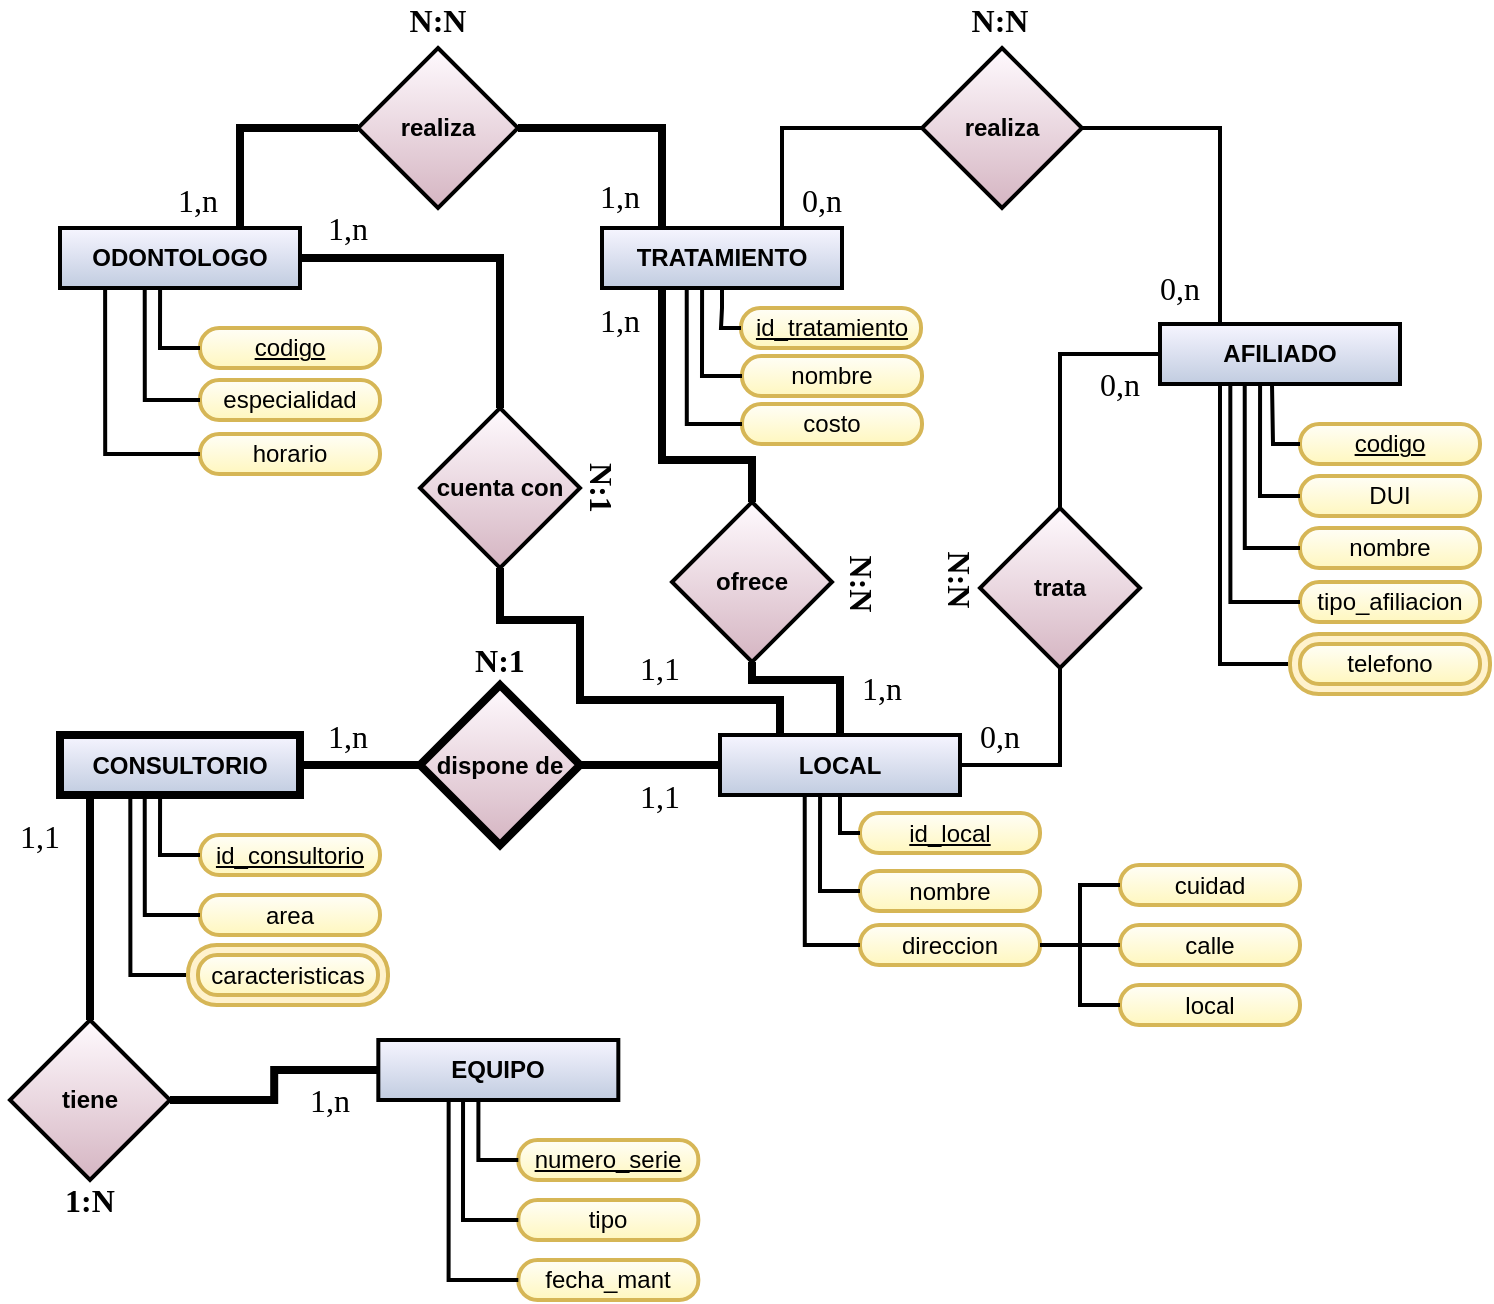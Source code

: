 <mxfile version="10.6.0" type="device"><diagram id="_0HiyF_PKqfuJ3MiqDZE" name="Page-1"><mxGraphModel dx="1394" dy="835" grid="1" gridSize="10" guides="1" tooltips="1" connect="1" arrows="1" fold="1" page="1" pageScale="1" pageWidth="800" pageHeight="700" math="0" shadow="0"><root><mxCell id="0"/><mxCell id="1" parent="0"/><mxCell id="DOJ9qhSQ3SHftBkT18S1-1" value="LOCAL" style="rounded=0;whiteSpace=wrap;html=1;fillColor=#F6F5FF;strokeColor=#000000;strokeWidth=2;fontStyle=1;shadow=0;comic=0;gradientColor=#C1CCE0;" parent="1" vertex="1"><mxGeometry x="390" y="417.5" width="120" height="30" as="geometry"/></mxCell><mxCell id="DOJ9qhSQ3SHftBkT18S1-3" value="nombre" style="rounded=1;whiteSpace=wrap;html=1;arcSize=48;fillColor=#FFFEF7;strokeColor=#d6b656;strokeWidth=2;glass=0;shadow=0;comic=0;gradientColor=#FFF7BF;" parent="1" vertex="1"><mxGeometry x="460" y="485.5" width="90" height="20" as="geometry"/></mxCell><mxCell id="DOJ9qhSQ3SHftBkT18S1-5" value="direccion" style="rounded=1;whiteSpace=wrap;html=1;arcSize=48;fillColor=#FFFEF7;strokeColor=#d6b656;strokeWidth=2;glass=0;shadow=0;comic=0;gradientColor=#FFF7BF;" parent="1" vertex="1"><mxGeometry x="460" y="512.5" width="90" height="20" as="geometry"/></mxCell><mxCell id="DOJ9qhSQ3SHftBkT18S1-10" value="" style="endArrow=none;html=1;entryX=0;entryY=0.5;entryDx=0;entryDy=0;exitX=0.417;exitY=1;exitDx=0;exitDy=0;exitPerimeter=0;edgeStyle=orthogonalEdgeStyle;rounded=0;strokeWidth=2;shadow=0;comic=0;" parent="1" source="DOJ9qhSQ3SHftBkT18S1-1" target="DOJ9qhSQ3SHftBkT18S1-3" edge="1"><mxGeometry width="50" height="50" relative="1" as="geometry"><mxPoint x="390" y="767.5" as="sourcePoint"/><mxPoint x="440" y="717.5" as="targetPoint"/></mxGeometry></mxCell><mxCell id="DOJ9qhSQ3SHftBkT18S1-12" value="" style="endArrow=none;html=1;entryX=0;entryY=0.5;entryDx=0;entryDy=0;exitX=0.353;exitY=0.973;exitDx=0;exitDy=0;exitPerimeter=0;edgeStyle=orthogonalEdgeStyle;rounded=0;strokeWidth=2;shadow=0;comic=0;" parent="1" source="DOJ9qhSQ3SHftBkT18S1-1" target="DOJ9qhSQ3SHftBkT18S1-5" edge="1"><mxGeometry width="50" height="50" relative="1" as="geometry"><mxPoint x="390" y="597.5" as="sourcePoint"/><mxPoint x="440" y="547.5" as="targetPoint"/></mxGeometry></mxCell><mxCell id="DOJ9qhSQ3SHftBkT18S1-67" value="cuenta con" style="rhombus;whiteSpace=wrap;html=1;rounded=0;shadow=0;glass=1;comic=0;strokeColor=#000000;strokeWidth=2;fillColor=#FFFAFE;gradientColor=#D5B5C2;fontStyle=1" parent="1" vertex="1"><mxGeometry x="240" y="254" width="80" height="80" as="geometry"/></mxCell><mxCell id="DOJ9qhSQ3SHftBkT18S1-87" value="0,n" style="text;html=1;strokeColor=none;fillColor=none;align=center;verticalAlign=middle;whiteSpace=wrap;rounded=0;shadow=0;glass=1;comic=0;fontSize=16;fontStyle=0;fontFamily=Tahoma;" parent="1" vertex="1"><mxGeometry x="570" y="232" width="40" height="20" as="geometry"/></mxCell><mxCell id="NDXinNTZTUEou9tn4Dc--5" value="cuidad" style="rounded=1;whiteSpace=wrap;html=1;arcSize=48;fillColor=#FFFEF7;strokeColor=#d6b656;strokeWidth=2;glass=0;shadow=0;comic=0;gradientColor=#FFF7BF;" parent="1" vertex="1"><mxGeometry x="590" y="482.5" width="90" height="20" as="geometry"/></mxCell><mxCell id="NDXinNTZTUEou9tn4Dc--6" value="calle" style="rounded=1;whiteSpace=wrap;html=1;arcSize=48;fillColor=#FFFEF7;strokeColor=#d6b656;strokeWidth=2;glass=0;shadow=0;comic=0;gradientColor=#FFF7BF;" parent="1" vertex="1"><mxGeometry x="590" y="512.5" width="90" height="20" as="geometry"/></mxCell><mxCell id="NDXinNTZTUEou9tn4Dc--7" value="local" style="rounded=1;whiteSpace=wrap;html=1;arcSize=48;fillColor=#FFFEF7;strokeColor=#d6b656;strokeWidth=2;glass=0;shadow=0;comic=0;gradientColor=#FFF7BF;" parent="1" vertex="1"><mxGeometry x="590" y="542.5" width="90" height="20" as="geometry"/></mxCell><mxCell id="NDXinNTZTUEou9tn4Dc--8" value="" style="endArrow=none;html=1;strokeWidth=2;entryX=0;entryY=0.5;entryDx=0;entryDy=0;exitX=1;exitY=0.5;exitDx=0;exitDy=0;edgeStyle=orthogonalEdgeStyle;rounded=0;" parent="1" source="DOJ9qhSQ3SHftBkT18S1-5" target="NDXinNTZTUEou9tn4Dc--5" edge="1"><mxGeometry width="50" height="50" relative="1" as="geometry"><mxPoint x="390" y="697.5" as="sourcePoint"/><mxPoint x="550" y="717.5" as="targetPoint"/></mxGeometry></mxCell><mxCell id="NDXinNTZTUEou9tn4Dc--9" value="" style="endArrow=none;html=1;strokeWidth=2;entryX=0;entryY=0.5;entryDx=0;entryDy=0;exitX=1;exitY=0.5;exitDx=0;exitDy=0;edgeStyle=orthogonalEdgeStyle;rounded=0;" parent="1" source="DOJ9qhSQ3SHftBkT18S1-5" target="NDXinNTZTUEou9tn4Dc--6" edge="1"><mxGeometry width="50" height="50" relative="1" as="geometry"><mxPoint x="640" y="647.5" as="sourcePoint"/><mxPoint x="690" y="597.5" as="targetPoint"/></mxGeometry></mxCell><mxCell id="NDXinNTZTUEou9tn4Dc--10" value="" style="endArrow=none;html=1;strokeWidth=2;entryX=0;entryY=0.5;entryDx=0;entryDy=0;exitX=1;exitY=0.5;exitDx=0;exitDy=0;edgeStyle=orthogonalEdgeStyle;rounded=0;" parent="1" source="DOJ9qhSQ3SHftBkT18S1-5" target="NDXinNTZTUEou9tn4Dc--7" edge="1"><mxGeometry width="50" height="50" relative="1" as="geometry"><mxPoint x="570" y="707.5" as="sourcePoint"/><mxPoint x="620" y="657.5" as="targetPoint"/></mxGeometry></mxCell><mxCell id="NDXinNTZTUEou9tn4Dc--11" value="CONSULTORIO" style="rounded=0;whiteSpace=wrap;html=1;fillColor=#F6F5FF;strokeColor=#000000;strokeWidth=4;fontStyle=1;shadow=0;comic=0;gradientColor=#C1CCE0;" parent="1" vertex="1"><mxGeometry x="60" y="417.5" width="120" height="30" as="geometry"/></mxCell><mxCell id="NDXinNTZTUEou9tn4Dc--12" value="id_consultorio" style="rounded=1;whiteSpace=wrap;html=1;arcSize=48;fillColor=#FFFEF7;strokeColor=#d6b656;strokeWidth=2;glass=0;shadow=0;comic=0;gradientColor=#FFF7BF;fontStyle=4" parent="1" vertex="1"><mxGeometry x="130" y="467.5" width="90" height="20" as="geometry"/></mxCell><mxCell id="NDXinNTZTUEou9tn4Dc--13" value="area" style="rounded=1;whiteSpace=wrap;html=1;arcSize=48;fillColor=#FFFEF7;strokeColor=#d6b656;strokeWidth=2;glass=0;shadow=0;comic=0;gradientColor=#FFF7BF;" parent="1" vertex="1"><mxGeometry x="130" y="497.5" width="90" height="20" as="geometry"/></mxCell><mxCell id="NDXinNTZTUEou9tn4Dc--17" value="" style="endArrow=none;html=1;entryX=0;entryY=0.5;entryDx=0;entryDy=0;exitX=0.417;exitY=1;exitDx=0;exitDy=0;exitPerimeter=0;edgeStyle=orthogonalEdgeStyle;rounded=0;strokeWidth=2;shadow=0;comic=0;" parent="1" source="NDXinNTZTUEou9tn4Dc--11" target="NDXinNTZTUEou9tn4Dc--12" edge="1"><mxGeometry width="50" height="50" relative="1" as="geometry"><mxPoint x="60" y="767.5" as="sourcePoint"/><mxPoint x="110" y="717.5" as="targetPoint"/></mxGeometry></mxCell><mxCell id="NDXinNTZTUEou9tn4Dc--18" value="" style="endArrow=none;html=1;entryX=0;entryY=0.5;entryDx=0;entryDy=0;exitX=0.353;exitY=0.973;exitDx=0;exitDy=0;exitPerimeter=0;edgeStyle=orthogonalEdgeStyle;rounded=0;strokeWidth=2;shadow=0;comic=0;" parent="1" source="NDXinNTZTUEou9tn4Dc--11" target="NDXinNTZTUEou9tn4Dc--13" edge="1"><mxGeometry width="50" height="50" relative="1" as="geometry"><mxPoint x="60" y="597.5" as="sourcePoint"/><mxPoint x="110" y="547.5" as="targetPoint"/></mxGeometry></mxCell><mxCell id="NDXinNTZTUEou9tn4Dc--19" value="" style="endArrow=none;html=1;entryX=0;entryY=0.5;entryDx=0;entryDy=0;exitX=0.293;exitY=1;exitDx=0;exitDy=0;exitPerimeter=0;edgeStyle=orthogonalEdgeStyle;rounded=0;strokeWidth=2;shadow=0;comic=0;" parent="1" source="NDXinNTZTUEou9tn4Dc--11" target="NDXinNTZTUEou9tn4Dc--22" edge="1"><mxGeometry width="50" height="50" relative="1" as="geometry"><mxPoint x="80" y="597.5" as="sourcePoint"/><mxPoint x="130" y="547.5" as="targetPoint"/></mxGeometry></mxCell><mxCell id="NDXinNTZTUEou9tn4Dc--22" value="" style="rounded=1;whiteSpace=wrap;html=1;arcSize=48;fillColor=#fff2cc;strokeColor=#d6b656;strokeWidth=2;" parent="1" vertex="1"><mxGeometry x="124" y="522.5" width="100" height="30" as="geometry"/></mxCell><mxCell id="NDXinNTZTUEou9tn4Dc--23" value="caracteristicas" style="rounded=1;whiteSpace=wrap;html=1;arcSize=48;fillColor=#FFFEF7;strokeColor=#d6b656;strokeWidth=2;shadow=0;comic=0;glass=0;gradientColor=#FFF7BF;" parent="1" vertex="1"><mxGeometry x="129" y="527.5" width="90" height="20" as="geometry"/></mxCell><mxCell id="NDXinNTZTUEou9tn4Dc--24" value="EQUIPO" style="rounded=0;whiteSpace=wrap;html=1;fillColor=#F6F5FF;strokeColor=#000000;strokeWidth=2;fontStyle=1;shadow=0;comic=0;gradientColor=#C1CCE0;" parent="1" vertex="1"><mxGeometry x="219.167" y="570" width="120" height="30" as="geometry"/></mxCell><mxCell id="NDXinNTZTUEou9tn4Dc--25" value="numero_serie" style="rounded=1;whiteSpace=wrap;html=1;arcSize=48;fillColor=#FFFEF7;strokeColor=#d6b656;strokeWidth=2;glass=0;shadow=0;comic=0;gradientColor=#FFF7BF;fontStyle=4" parent="1" vertex="1"><mxGeometry x="289.167" y="620" width="90" height="20" as="geometry"/></mxCell><mxCell id="NDXinNTZTUEou9tn4Dc--26" value="tipo" style="rounded=1;whiteSpace=wrap;html=1;arcSize=48;fillColor=#FFFEF7;strokeColor=#d6b656;strokeWidth=2;glass=0;shadow=0;comic=0;gradientColor=#FFF7BF;" parent="1" vertex="1"><mxGeometry x="289.167" y="650" width="90" height="20" as="geometry"/></mxCell><mxCell id="NDXinNTZTUEou9tn4Dc--27" value="fecha_mant" style="rounded=1;whiteSpace=wrap;html=1;arcSize=48;fillColor=#FFFEF7;strokeColor=#d6b656;strokeWidth=2;glass=0;shadow=0;comic=0;gradientColor=#FFF7BF;" parent="1" vertex="1"><mxGeometry x="289.167" y="680" width="90" height="20" as="geometry"/></mxCell><mxCell id="NDXinNTZTUEou9tn4Dc--30" value="" style="endArrow=none;html=1;entryX=0;entryY=0.5;entryDx=0;entryDy=0;exitX=0.417;exitY=1;exitDx=0;exitDy=0;exitPerimeter=0;edgeStyle=orthogonalEdgeStyle;rounded=0;strokeWidth=2;shadow=0;comic=0;" parent="1" source="NDXinNTZTUEou9tn4Dc--24" target="NDXinNTZTUEou9tn4Dc--25" edge="1"><mxGeometry width="50" height="50" relative="1" as="geometry"><mxPoint x="219.167" y="920" as="sourcePoint"/><mxPoint x="269.167" y="870" as="targetPoint"/></mxGeometry></mxCell><mxCell id="NDXinNTZTUEou9tn4Dc--31" value="" style="endArrow=none;html=1;entryX=0;entryY=0.5;entryDx=0;entryDy=0;exitX=0.353;exitY=0.973;exitDx=0;exitDy=0;exitPerimeter=0;edgeStyle=orthogonalEdgeStyle;rounded=0;strokeWidth=2;shadow=0;comic=0;" parent="1" source="NDXinNTZTUEou9tn4Dc--24" target="NDXinNTZTUEou9tn4Dc--26" edge="1"><mxGeometry width="50" height="50" relative="1" as="geometry"><mxPoint x="219.167" y="750" as="sourcePoint"/><mxPoint x="269.167" y="700" as="targetPoint"/></mxGeometry></mxCell><mxCell id="NDXinNTZTUEou9tn4Dc--32" value="" style="endArrow=none;html=1;entryX=0;entryY=0.5;entryDx=0;entryDy=0;exitX=0.293;exitY=1;exitDx=0;exitDy=0;exitPerimeter=0;edgeStyle=orthogonalEdgeStyle;rounded=0;strokeWidth=2;shadow=0;comic=0;" parent="1" source="NDXinNTZTUEou9tn4Dc--24" target="NDXinNTZTUEou9tn4Dc--27" edge="1"><mxGeometry width="50" height="50" relative="1" as="geometry"><mxPoint x="239.167" y="750" as="sourcePoint"/><mxPoint x="289.167" y="700" as="targetPoint"/></mxGeometry></mxCell><mxCell id="NDXinNTZTUEou9tn4Dc--35" value="AFILIADO" style="rounded=0;whiteSpace=wrap;html=1;fillColor=#F6F5FF;strokeColor=#000000;strokeWidth=2;fontStyle=1;shadow=0;comic=0;gradientColor=#C1CCE0;" parent="1" vertex="1"><mxGeometry x="610" y="212" width="120" height="30" as="geometry"/></mxCell><mxCell id="NDXinNTZTUEou9tn4Dc--36" value="DUI" style="rounded=1;whiteSpace=wrap;html=1;arcSize=48;fillColor=#FFFEF7;strokeColor=#d6b656;strokeWidth=2;glass=0;shadow=0;comic=0;gradientColor=#FFF7BF;" parent="1" vertex="1"><mxGeometry x="680" y="288" width="90" height="20" as="geometry"/></mxCell><mxCell id="NDXinNTZTUEou9tn4Dc--37" value="nombre" style="rounded=1;whiteSpace=wrap;html=1;arcSize=48;fillColor=#FFFEF7;strokeColor=#d6b656;strokeWidth=2;glass=0;shadow=0;comic=0;gradientColor=#FFF7BF;" parent="1" vertex="1"><mxGeometry x="680" y="314" width="90" height="20" as="geometry"/></mxCell><mxCell id="NDXinNTZTUEou9tn4Dc--38" value="tipo_afiliacion" style="rounded=1;whiteSpace=wrap;html=1;arcSize=48;fillColor=#FFFEF7;strokeColor=#d6b656;strokeWidth=2;glass=0;shadow=0;comic=0;gradientColor=#FFF7BF;" parent="1" vertex="1"><mxGeometry x="680" y="341" width="90" height="20" as="geometry"/></mxCell><mxCell id="NDXinNTZTUEou9tn4Dc--41" value="" style="endArrow=none;html=1;entryX=0;entryY=0.5;entryDx=0;entryDy=0;exitX=0.417;exitY=1;exitDx=0;exitDy=0;exitPerimeter=0;edgeStyle=orthogonalEdgeStyle;rounded=0;strokeWidth=2;shadow=0;comic=0;" parent="1" source="NDXinNTZTUEou9tn4Dc--35" target="NDXinNTZTUEou9tn4Dc--36" edge="1"><mxGeometry width="50" height="50" relative="1" as="geometry"><mxPoint x="610" y="562" as="sourcePoint"/><mxPoint x="660" y="512" as="targetPoint"/></mxGeometry></mxCell><mxCell id="NDXinNTZTUEou9tn4Dc--42" value="" style="endArrow=none;html=1;entryX=0;entryY=0.5;entryDx=0;entryDy=0;exitX=0.353;exitY=0.973;exitDx=0;exitDy=0;exitPerimeter=0;edgeStyle=orthogonalEdgeStyle;rounded=0;strokeWidth=2;shadow=0;comic=0;" parent="1" source="NDXinNTZTUEou9tn4Dc--35" target="NDXinNTZTUEou9tn4Dc--37" edge="1"><mxGeometry width="50" height="50" relative="1" as="geometry"><mxPoint x="610" y="392" as="sourcePoint"/><mxPoint x="660" y="342" as="targetPoint"/></mxGeometry></mxCell><mxCell id="NDXinNTZTUEou9tn4Dc--43" value="" style="endArrow=none;html=1;entryX=0;entryY=0.5;entryDx=0;entryDy=0;exitX=0.293;exitY=1;exitDx=0;exitDy=0;exitPerimeter=0;edgeStyle=orthogonalEdgeStyle;rounded=0;strokeWidth=2;shadow=0;comic=0;" parent="1" source="NDXinNTZTUEou9tn4Dc--35" target="NDXinNTZTUEou9tn4Dc--38" edge="1"><mxGeometry width="50" height="50" relative="1" as="geometry"><mxPoint x="630" y="392" as="sourcePoint"/><mxPoint x="680" y="342" as="targetPoint"/></mxGeometry></mxCell><mxCell id="NDXinNTZTUEou9tn4Dc--44" value="" style="endArrow=none;html=1;exitX=0.25;exitY=1;exitDx=0;exitDy=0;edgeStyle=orthogonalEdgeStyle;rounded=0;strokeWidth=2;shadow=0;comic=0;entryX=0;entryY=0.5;entryDx=0;entryDy=0;" parent="1" source="NDXinNTZTUEou9tn4Dc--35" target="oD-orB-Oxqh0FFp2Pi-H-1" edge="1"><mxGeometry width="50" height="50" relative="1" as="geometry"><mxPoint x="610" y="562" as="sourcePoint"/><mxPoint x="630" y="380" as="targetPoint"/></mxGeometry></mxCell><mxCell id="NDXinNTZTUEou9tn4Dc--46" value="TRATAMIENTO" style="rounded=0;whiteSpace=wrap;html=1;fillColor=#F6F5FF;strokeColor=#000000;strokeWidth=2;fontStyle=1;shadow=0;comic=0;gradientColor=#C1CCE0;" parent="1" vertex="1"><mxGeometry x="331" y="164" width="120" height="30" as="geometry"/></mxCell><mxCell id="NDXinNTZTUEou9tn4Dc--47" value="nombre" style="rounded=1;whiteSpace=wrap;html=1;arcSize=48;fillColor=#FFFEF7;strokeColor=#d6b656;strokeWidth=2;glass=0;shadow=0;comic=0;gradientColor=#FFF7BF;" parent="1" vertex="1"><mxGeometry x="401" y="228" width="90" height="20" as="geometry"/></mxCell><mxCell id="NDXinNTZTUEou9tn4Dc--48" value="costo" style="rounded=1;whiteSpace=wrap;html=1;arcSize=48;fillColor=#FFFEF7;strokeColor=#d6b656;strokeWidth=2;glass=0;shadow=0;comic=0;gradientColor=#FFF7BF;" parent="1" vertex="1"><mxGeometry x="401" y="252" width="90" height="20" as="geometry"/></mxCell><mxCell id="NDXinNTZTUEou9tn4Dc--52" value="" style="endArrow=none;html=1;entryX=0;entryY=0.5;entryDx=0;entryDy=0;exitX=0.417;exitY=1;exitDx=0;exitDy=0;exitPerimeter=0;edgeStyle=orthogonalEdgeStyle;rounded=0;strokeWidth=2;shadow=0;comic=0;" parent="1" source="NDXinNTZTUEou9tn4Dc--46" target="NDXinNTZTUEou9tn4Dc--47" edge="1"><mxGeometry width="50" height="50" relative="1" as="geometry"><mxPoint x="331" y="514" as="sourcePoint"/><mxPoint x="381" y="464" as="targetPoint"/></mxGeometry></mxCell><mxCell id="NDXinNTZTUEou9tn4Dc--53" value="" style="endArrow=none;html=1;entryX=0;entryY=0.5;entryDx=0;entryDy=0;exitX=0.353;exitY=0.973;exitDx=0;exitDy=0;exitPerimeter=0;edgeStyle=orthogonalEdgeStyle;rounded=0;strokeWidth=2;shadow=0;comic=0;" parent="1" source="NDXinNTZTUEou9tn4Dc--46" target="NDXinNTZTUEou9tn4Dc--48" edge="1"><mxGeometry width="50" height="50" relative="1" as="geometry"><mxPoint x="331" y="344" as="sourcePoint"/><mxPoint x="381" y="294" as="targetPoint"/></mxGeometry></mxCell><mxCell id="NDXinNTZTUEou9tn4Dc--57" value="ODONTOLOGO" style="rounded=0;whiteSpace=wrap;html=1;fillColor=#F6F5FF;strokeColor=#000000;strokeWidth=2;fontStyle=1;shadow=0;comic=0;gradientColor=#C1CCE0;" parent="1" vertex="1"><mxGeometry x="60" y="164" width="120" height="30" as="geometry"/></mxCell><mxCell id="NDXinNTZTUEou9tn4Dc--58" value="codigo" style="rounded=1;whiteSpace=wrap;html=1;arcSize=48;fillColor=#FFFEF7;strokeColor=#d6b656;strokeWidth=2;glass=0;shadow=0;comic=0;gradientColor=#FFF7BF;fontStyle=4" parent="1" vertex="1"><mxGeometry x="130" y="214" width="90" height="20" as="geometry"/></mxCell><mxCell id="NDXinNTZTUEou9tn4Dc--59" value="especialidad" style="rounded=1;whiteSpace=wrap;html=1;arcSize=48;fillColor=#FFFEF7;strokeColor=#d6b656;strokeWidth=2;glass=0;shadow=0;comic=0;gradientColor=#FFF7BF;" parent="1" vertex="1"><mxGeometry x="130" y="240" width="90" height="20" as="geometry"/></mxCell><mxCell id="NDXinNTZTUEou9tn4Dc--63" value="" style="endArrow=none;html=1;entryX=0;entryY=0.5;entryDx=0;entryDy=0;exitX=0.417;exitY=1;exitDx=0;exitDy=0;exitPerimeter=0;edgeStyle=orthogonalEdgeStyle;rounded=0;strokeWidth=2;shadow=0;comic=0;" parent="1" source="NDXinNTZTUEou9tn4Dc--57" target="NDXinNTZTUEou9tn4Dc--58" edge="1"><mxGeometry width="50" height="50" relative="1" as="geometry"><mxPoint x="60" y="514" as="sourcePoint"/><mxPoint x="110" y="464" as="targetPoint"/></mxGeometry></mxCell><mxCell id="NDXinNTZTUEou9tn4Dc--64" value="" style="endArrow=none;html=1;entryX=0;entryY=0.5;entryDx=0;entryDy=0;exitX=0.353;exitY=0.973;exitDx=0;exitDy=0;exitPerimeter=0;edgeStyle=orthogonalEdgeStyle;rounded=0;strokeWidth=2;shadow=0;comic=0;" parent="1" source="NDXinNTZTUEou9tn4Dc--57" target="NDXinNTZTUEou9tn4Dc--59" edge="1"><mxGeometry width="50" height="50" relative="1" as="geometry"><mxPoint x="60" y="344" as="sourcePoint"/><mxPoint x="110" y="294" as="targetPoint"/></mxGeometry></mxCell><mxCell id="NDXinNTZTUEou9tn4Dc--72" value="horario" style="rounded=1;whiteSpace=wrap;html=1;arcSize=48;fillColor=#FFFEF7;strokeColor=#d6b656;strokeWidth=2;glass=0;shadow=0;comic=0;gradientColor=#FFF7BF;" parent="1" vertex="1"><mxGeometry x="130" y="267" width="90" height="20" as="geometry"/></mxCell><mxCell id="NDXinNTZTUEou9tn4Dc--73" value="" style="endArrow=none;html=1;strokeWidth=2;entryX=0.188;entryY=0.978;entryDx=0;entryDy=0;entryPerimeter=0;exitX=0;exitY=0.5;exitDx=0;exitDy=0;rounded=0;edgeStyle=orthogonalEdgeStyle;" parent="1" source="NDXinNTZTUEou9tn4Dc--72" target="NDXinNTZTUEou9tn4Dc--57" edge="1"><mxGeometry width="50" height="50" relative="1" as="geometry"><mxPoint x="18.5" y="289" as="sourcePoint"/><mxPoint x="68.5" y="239" as="targetPoint"/></mxGeometry></mxCell><mxCell id="NDXinNTZTUEou9tn4Dc--85" value="tiene" style="rhombus;whiteSpace=wrap;html=1;rounded=0;shadow=0;glass=1;comic=0;strokeColor=#000000;strokeWidth=2;fillColor=#FFFAFE;gradientColor=#D5B5C2;fontStyle=1" parent="1" vertex="1"><mxGeometry x="35" y="560" width="80" height="80" as="geometry"/></mxCell><mxCell id="NDXinNTZTUEou9tn4Dc--86" value="trata" style="rhombus;whiteSpace=wrap;html=1;rounded=0;shadow=0;glass=1;comic=0;strokeColor=#000000;strokeWidth=2;fillColor=#FFFAFE;gradientColor=#D5B5C2;fontStyle=1" parent="1" vertex="1"><mxGeometry x="520" y="304" width="80" height="80" as="geometry"/></mxCell><mxCell id="NDXinNTZTUEou9tn4Dc--87" value="dispone de" style="rhombus;whiteSpace=wrap;html=1;rounded=0;shadow=0;glass=1;comic=0;strokeColor=#000000;strokeWidth=4;fillColor=#FFFAFE;gradientColor=#D5B5C2;fontStyle=1" parent="1" vertex="1"><mxGeometry x="240" y="392.5" width="80" height="80" as="geometry"/></mxCell><mxCell id="NDXinNTZTUEou9tn4Dc--88" value="ofrece" style="rhombus;whiteSpace=wrap;html=1;rounded=0;shadow=0;glass=1;comic=0;strokeColor=#000000;strokeWidth=2;fillColor=#FFFAFE;gradientColor=#D5B5C2;fontStyle=1" parent="1" vertex="1"><mxGeometry x="366" y="301" width="80" height="80" as="geometry"/></mxCell><mxCell id="NDXinNTZTUEou9tn4Dc--89" value="" style="endArrow=none;html=1;strokeWidth=4;exitX=1;exitY=0.5;exitDx=0;exitDy=0;entryX=0.5;entryY=0;entryDx=0;entryDy=0;rounded=0;edgeStyle=orthogonalEdgeStyle;" parent="1" source="NDXinNTZTUEou9tn4Dc--57" target="DOJ9qhSQ3SHftBkT18S1-67" edge="1"><mxGeometry width="50" height="50" relative="1" as="geometry"><mxPoint x="190" y="420" as="sourcePoint"/><mxPoint x="240" y="370" as="targetPoint"/></mxGeometry></mxCell><mxCell id="NDXinNTZTUEou9tn4Dc--90" value="" style="endArrow=none;html=1;strokeWidth=4;exitX=0.5;exitY=1;exitDx=0;exitDy=0;entryX=0.25;entryY=0;entryDx=0;entryDy=0;rounded=0;edgeStyle=orthogonalEdgeStyle;" parent="1" source="DOJ9qhSQ3SHftBkT18S1-67" target="DOJ9qhSQ3SHftBkT18S1-1" edge="1"><mxGeometry width="50" height="50" relative="1" as="geometry"><mxPoint x="200" y="390" as="sourcePoint"/><mxPoint x="250" y="340" as="targetPoint"/><Array as="points"><mxPoint x="280" y="360"/><mxPoint x="320" y="360"/><mxPoint x="320" y="400"/><mxPoint x="420" y="400"/></Array></mxGeometry></mxCell><mxCell id="NDXinNTZTUEou9tn4Dc--91" value="" style="endArrow=none;html=1;strokeWidth=4;entryX=0.25;entryY=1;entryDx=0;entryDy=0;exitX=0.5;exitY=0;exitDx=0;exitDy=0;edgeStyle=orthogonalEdgeStyle;rounded=0;" parent="1" source="NDXinNTZTUEou9tn4Dc--88" target="NDXinNTZTUEou9tn4Dc--46" edge="1"><mxGeometry width="50" height="50" relative="1" as="geometry"><mxPoint x="170" y="410" as="sourcePoint"/><mxPoint x="220" y="360" as="targetPoint"/><Array as="points"><mxPoint x="406" y="280"/><mxPoint x="361" y="280"/></Array></mxGeometry></mxCell><mxCell id="NDXinNTZTUEou9tn4Dc--92" value="" style="endArrow=none;html=1;strokeWidth=4;entryX=0.5;entryY=1;entryDx=0;entryDy=0;exitX=0.5;exitY=0;exitDx=0;exitDy=0;edgeStyle=orthogonalEdgeStyle;rounded=0;" parent="1" source="DOJ9qhSQ3SHftBkT18S1-1" target="NDXinNTZTUEou9tn4Dc--88" edge="1"><mxGeometry width="50" height="50" relative="1" as="geometry"><mxPoint x="330" y="350" as="sourcePoint"/><mxPoint x="380" y="300" as="targetPoint"/><Array as="points"><mxPoint x="450" y="390"/><mxPoint x="406" y="390"/></Array></mxGeometry></mxCell><mxCell id="NDXinNTZTUEou9tn4Dc--93" value="" style="endArrow=none;html=1;strokeWidth=2;entryX=0;entryY=0.5;entryDx=0;entryDy=0;exitX=0.5;exitY=0;exitDx=0;exitDy=0;rounded=0;edgeStyle=orthogonalEdgeStyle;" parent="1" source="NDXinNTZTUEou9tn4Dc--86" target="NDXinNTZTUEou9tn4Dc--35" edge="1"><mxGeometry width="50" height="50" relative="1" as="geometry"><mxPoint x="520" y="260" as="sourcePoint"/><mxPoint x="570" y="210" as="targetPoint"/></mxGeometry></mxCell><mxCell id="NDXinNTZTUEou9tn4Dc--94" value="" style="endArrow=none;html=1;strokeWidth=2;entryX=0.5;entryY=1;entryDx=0;entryDy=0;exitX=1;exitY=0.5;exitDx=0;exitDy=0;rounded=0;edgeStyle=orthogonalEdgeStyle;" parent="1" source="DOJ9qhSQ3SHftBkT18S1-1" target="NDXinNTZTUEou9tn4Dc--86" edge="1"><mxGeometry width="50" height="50" relative="1" as="geometry"><mxPoint x="620" y="420" as="sourcePoint"/><mxPoint x="670" y="370" as="targetPoint"/></mxGeometry></mxCell><mxCell id="NDXinNTZTUEou9tn4Dc--95" value="" style="endArrow=none;html=1;strokeWidth=4;exitX=1;exitY=0.5;exitDx=0;exitDy=0;entryX=0;entryY=0.5;entryDx=0;entryDy=0;" parent="1" source="NDXinNTZTUEou9tn4Dc--11" target="NDXinNTZTUEou9tn4Dc--87" edge="1"><mxGeometry width="50" height="50" relative="1" as="geometry"><mxPoint x="190" y="420" as="sourcePoint"/><mxPoint x="240" y="370" as="targetPoint"/></mxGeometry></mxCell><mxCell id="NDXinNTZTUEou9tn4Dc--96" value="" style="endArrow=none;html=1;strokeWidth=4;entryX=0;entryY=0.5;entryDx=0;entryDy=0;exitX=1;exitY=0.5;exitDx=0;exitDy=0;" parent="1" source="NDXinNTZTUEou9tn4Dc--87" target="DOJ9qhSQ3SHftBkT18S1-1" edge="1"><mxGeometry width="50" height="50" relative="1" as="geometry"><mxPoint x="180" y="400" as="sourcePoint"/><mxPoint x="230" y="350" as="targetPoint"/></mxGeometry></mxCell><mxCell id="NDXinNTZTUEou9tn4Dc--97" value="" style="endArrow=none;html=1;strokeWidth=4;entryX=0.125;entryY=1.006;entryDx=0;entryDy=0;entryPerimeter=0;exitX=0.5;exitY=0;exitDx=0;exitDy=0;rounded=0;edgeStyle=orthogonalEdgeStyle;" parent="1" source="NDXinNTZTUEou9tn4Dc--85" target="NDXinNTZTUEou9tn4Dc--11" edge="1"><mxGeometry width="50" height="50" relative="1" as="geometry"><mxPoint x="10" y="550" as="sourcePoint"/><mxPoint x="60" y="500" as="targetPoint"/></mxGeometry></mxCell><mxCell id="NDXinNTZTUEou9tn4Dc--98" value="" style="endArrow=none;html=1;strokeWidth=4;entryX=0;entryY=0.5;entryDx=0;entryDy=0;exitX=1;exitY=0.5;exitDx=0;exitDy=0;rounded=0;edgeStyle=orthogonalEdgeStyle;" parent="1" source="NDXinNTZTUEou9tn4Dc--85" target="NDXinNTZTUEou9tn4Dc--24" edge="1"><mxGeometry width="50" height="50" relative="1" as="geometry"><mxPoint x="450" y="610" as="sourcePoint"/><mxPoint x="500" y="560" as="targetPoint"/></mxGeometry></mxCell><mxCell id="NDXinNTZTUEou9tn4Dc--99" value="1,n" style="text;html=1;strokeColor=none;fillColor=none;align=center;verticalAlign=middle;whiteSpace=wrap;rounded=0;shadow=0;glass=1;comic=0;fontSize=16;fontStyle=0;fontFamily=Tahoma;" parent="1" vertex="1"><mxGeometry x="175" y="589.5" width="40" height="20" as="geometry"/></mxCell><mxCell id="NDXinNTZTUEou9tn4Dc--100" value="1,1" style="text;html=1;strokeColor=none;fillColor=none;align=center;verticalAlign=middle;whiteSpace=wrap;rounded=0;shadow=0;glass=1;comic=0;fontSize=16;fontStyle=0;fontFamily=Tahoma;" parent="1" vertex="1"><mxGeometry x="30" y="457.5" width="40" height="20" as="geometry"/></mxCell><mxCell id="NDXinNTZTUEou9tn4Dc--101" value="1,n" style="text;html=1;strokeColor=none;fillColor=none;align=center;verticalAlign=middle;whiteSpace=wrap;rounded=0;shadow=0;glass=1;comic=0;fontSize=16;fontStyle=0;fontFamily=Tahoma;" parent="1" vertex="1"><mxGeometry x="184" y="407.5" width="40" height="20" as="geometry"/></mxCell><mxCell id="NDXinNTZTUEou9tn4Dc--102" value="1,1" style="text;html=1;strokeColor=none;fillColor=none;align=center;verticalAlign=middle;whiteSpace=wrap;rounded=0;shadow=0;glass=1;comic=0;fontSize=16;fontStyle=0;fontFamily=Tahoma;" parent="1" vertex="1"><mxGeometry x="340" y="437.5" width="40" height="20" as="geometry"/></mxCell><mxCell id="NDXinNTZTUEou9tn4Dc--103" value="1,1" style="text;html=1;strokeColor=none;fillColor=none;align=center;verticalAlign=middle;whiteSpace=wrap;rounded=0;shadow=0;glass=1;comic=0;fontSize=16;fontStyle=0;fontFamily=Tahoma;" parent="1" vertex="1"><mxGeometry x="340" y="374" width="40" height="20" as="geometry"/></mxCell><mxCell id="NDXinNTZTUEou9tn4Dc--104" value="1,n" style="text;html=1;strokeColor=none;fillColor=none;align=center;verticalAlign=middle;whiteSpace=wrap;rounded=0;shadow=0;glass=1;comic=0;fontSize=16;fontStyle=0;fontFamily=Tahoma;" parent="1" vertex="1"><mxGeometry x="184" y="154" width="40" height="20" as="geometry"/></mxCell><mxCell id="NDXinNTZTUEou9tn4Dc--105" value="1,n" style="text;html=1;strokeColor=none;fillColor=none;align=center;verticalAlign=middle;whiteSpace=wrap;rounded=0;shadow=0;glass=1;comic=0;fontSize=16;fontStyle=0;fontFamily=Tahoma;" parent="1" vertex="1"><mxGeometry x="451" y="384" width="40" height="20" as="geometry"/></mxCell><mxCell id="NDXinNTZTUEou9tn4Dc--106" value="1,n" style="text;html=1;strokeColor=none;fillColor=none;align=center;verticalAlign=middle;whiteSpace=wrap;rounded=0;shadow=0;glass=1;comic=0;fontSize=16;fontStyle=0;fontFamily=Tahoma;" parent="1" vertex="1"><mxGeometry x="320" y="200" width="40" height="20" as="geometry"/></mxCell><mxCell id="NDXinNTZTUEou9tn4Dc--109" value="0,n" style="text;html=1;strokeColor=none;fillColor=none;align=center;verticalAlign=middle;whiteSpace=wrap;rounded=0;shadow=0;glass=1;comic=0;fontSize=16;fontStyle=0;fontFamily=Tahoma;" parent="1" vertex="1"><mxGeometry x="510" y="407.5" width="40" height="20" as="geometry"/></mxCell><mxCell id="NDXinNTZTUEou9tn4Dc--110" value="realiza" style="rhombus;whiteSpace=wrap;html=1;rounded=0;shadow=0;glass=1;comic=0;strokeColor=#000000;strokeWidth=2;fillColor=#FFFAFE;gradientColor=#D5B5C2;fontStyle=1" parent="1" vertex="1"><mxGeometry x="209" y="74" width="80" height="80" as="geometry"/></mxCell><mxCell id="NDXinNTZTUEou9tn4Dc--111" value="" style="endArrow=none;html=1;strokeWidth=4;exitX=0.75;exitY=0;exitDx=0;exitDy=0;entryX=0;entryY=0.5;entryDx=0;entryDy=0;rounded=0;edgeStyle=orthogonalEdgeStyle;" parent="1" source="NDXinNTZTUEou9tn4Dc--57" target="NDXinNTZTUEou9tn4Dc--110" edge="1"><mxGeometry width="50" height="50" relative="1" as="geometry"><mxPoint x="80" y="110" as="sourcePoint"/><mxPoint x="130" y="60" as="targetPoint"/></mxGeometry></mxCell><mxCell id="NDXinNTZTUEou9tn4Dc--112" value="" style="endArrow=none;html=1;strokeWidth=4;exitX=1;exitY=0.5;exitDx=0;exitDy=0;rounded=0;edgeStyle=orthogonalEdgeStyle;entryX=0.25;entryY=0;entryDx=0;entryDy=0;" parent="1" source="NDXinNTZTUEou9tn4Dc--110" target="NDXinNTZTUEou9tn4Dc--46" edge="1"><mxGeometry width="50" height="50" relative="1" as="geometry"><mxPoint x="460" y="110" as="sourcePoint"/><mxPoint x="510" y="60" as="targetPoint"/></mxGeometry></mxCell><mxCell id="NDXinNTZTUEou9tn4Dc--114" value="1,n" style="text;html=1;strokeColor=none;fillColor=none;align=center;verticalAlign=middle;whiteSpace=wrap;rounded=0;shadow=0;glass=1;comic=0;fontSize=16;fontStyle=0;fontFamily=Tahoma;" parent="1" vertex="1"><mxGeometry x="109" y="140" width="40" height="20" as="geometry"/></mxCell><mxCell id="NDXinNTZTUEou9tn4Dc--115" value="1,n" style="text;html=1;strokeColor=none;fillColor=none;align=center;verticalAlign=middle;whiteSpace=wrap;rounded=0;shadow=0;glass=1;comic=0;fontSize=16;fontStyle=0;fontFamily=Tahoma;" parent="1" vertex="1"><mxGeometry x="320" y="138" width="40" height="20" as="geometry"/></mxCell><mxCell id="NDXinNTZTUEou9tn4Dc--116" value="&lt;b&gt;N:1&lt;/b&gt;" style="text;html=1;strokeColor=none;fillColor=none;align=center;verticalAlign=middle;whiteSpace=wrap;rounded=0;shadow=0;glass=1;comic=0;fontSize=16;fontStyle=0;fontFamily=Tahoma;" parent="1" vertex="1"><mxGeometry x="260" y="370" width="40" height="20" as="geometry"/></mxCell><mxCell id="NDXinNTZTUEou9tn4Dc--117" value="&lt;b&gt;N:N&lt;/b&gt;" style="text;html=1;strokeColor=none;fillColor=none;align=center;verticalAlign=middle;whiteSpace=wrap;rounded=0;shadow=0;glass=1;comic=0;fontSize=16;fontStyle=0;fontFamily=Tahoma;" parent="1" vertex="1"><mxGeometry x="229" y="50" width="40" height="20" as="geometry"/></mxCell><mxCell id="NDXinNTZTUEou9tn4Dc--118" value="&lt;b&gt;N:N&lt;/b&gt;" style="text;html=1;strokeColor=none;fillColor=none;align=center;verticalAlign=middle;whiteSpace=wrap;rounded=0;shadow=0;glass=1;comic=0;fontSize=16;fontStyle=0;fontFamily=Tahoma;rotation=90;" parent="1" vertex="1"><mxGeometry x="490" y="330" width="40" height="20" as="geometry"/></mxCell><mxCell id="NDXinNTZTUEou9tn4Dc--120" value="&lt;b&gt;N:N&lt;/b&gt;" style="text;html=1;strokeColor=none;fillColor=none;align=center;verticalAlign=middle;whiteSpace=wrap;rounded=0;shadow=0;glass=1;comic=0;fontSize=16;fontStyle=0;fontFamily=Tahoma;rotation=90;" parent="1" vertex="1"><mxGeometry x="441" y="332" width="40" height="20" as="geometry"/></mxCell><mxCell id="NDXinNTZTUEou9tn4Dc--121" value="&lt;b&gt;N:1&lt;/b&gt;" style="text;html=1;strokeColor=none;fillColor=none;align=center;verticalAlign=middle;whiteSpace=wrap;rounded=0;shadow=0;glass=1;comic=0;fontSize=16;fontStyle=0;fontFamily=Tahoma;rotation=90;" parent="1" vertex="1"><mxGeometry x="311" y="284" width="40" height="20" as="geometry"/></mxCell><mxCell id="NDXinNTZTUEou9tn4Dc--122" value="&lt;b&gt;1:N&lt;/b&gt;" style="text;html=1;strokeColor=none;fillColor=none;align=center;verticalAlign=middle;whiteSpace=wrap;rounded=0;shadow=0;glass=1;comic=0;fontSize=16;fontStyle=0;fontFamily=Tahoma;" parent="1" vertex="1"><mxGeometry x="55" y="640" width="40" height="20" as="geometry"/></mxCell><mxCell id="ICe1V7cD0QNgUQYbNSdp-1" value="realiza" style="rhombus;whiteSpace=wrap;html=1;rounded=0;shadow=0;glass=1;comic=0;strokeColor=#000000;strokeWidth=2;fillColor=#FFFAFE;gradientColor=#D5B5C2;fontStyle=1" parent="1" vertex="1"><mxGeometry x="491" y="74" width="80" height="80" as="geometry"/></mxCell><mxCell id="ICe1V7cD0QNgUQYbNSdp-2" value="" style="endArrow=none;html=1;strokeWidth=2;entryX=0.25;entryY=0;entryDx=0;entryDy=0;exitX=1;exitY=0.5;exitDx=0;exitDy=0;rounded=0;edgeStyle=orthogonalEdgeStyle;" parent="1" source="ICe1V7cD0QNgUQYbNSdp-1" target="NDXinNTZTUEou9tn4Dc--35" edge="1"><mxGeometry width="50" height="50" relative="1" as="geometry"><mxPoint x="520" y="443" as="sourcePoint"/><mxPoint x="570" y="394" as="targetPoint"/></mxGeometry></mxCell><mxCell id="ICe1V7cD0QNgUQYbNSdp-3" value="" style="endArrow=none;html=1;strokeWidth=2;entryX=0;entryY=0.5;entryDx=0;entryDy=0;exitX=0.75;exitY=0;exitDx=0;exitDy=0;rounded=0;edgeStyle=orthogonalEdgeStyle;" parent="1" source="NDXinNTZTUEou9tn4Dc--46" target="ICe1V7cD0QNgUQYbNSdp-1" edge="1"><mxGeometry width="50" height="50" relative="1" as="geometry"><mxPoint x="581" y="124" as="sourcePoint"/><mxPoint x="650" y="222" as="targetPoint"/></mxGeometry></mxCell><mxCell id="ICe1V7cD0QNgUQYbNSdp-4" value="&lt;b&gt;N:N&lt;/b&gt;" style="text;html=1;strokeColor=none;fillColor=none;align=center;verticalAlign=middle;whiteSpace=wrap;rounded=0;shadow=0;glass=1;comic=0;fontSize=16;fontStyle=0;fontFamily=Tahoma;" parent="1" vertex="1"><mxGeometry x="510" y="50" width="40" height="20" as="geometry"/></mxCell><mxCell id="ICe1V7cD0QNgUQYbNSdp-5" value="0,n" style="text;html=1;strokeColor=none;fillColor=none;align=center;verticalAlign=middle;whiteSpace=wrap;rounded=0;shadow=0;glass=1;comic=0;fontSize=16;fontStyle=0;fontFamily=Tahoma;" parent="1" vertex="1"><mxGeometry x="421" y="140" width="40" height="20" as="geometry"/></mxCell><mxCell id="ICe1V7cD0QNgUQYbNSdp-6" value="0,n" style="text;html=1;strokeColor=none;fillColor=none;align=center;verticalAlign=middle;whiteSpace=wrap;rounded=0;shadow=0;glass=1;comic=0;fontSize=16;fontStyle=0;fontFamily=Tahoma;" parent="1" vertex="1"><mxGeometry x="600" y="184" width="40" height="20" as="geometry"/></mxCell><mxCell id="ICe1V7cD0QNgUQYbNSdp-7" value="id_tratamiento" style="rounded=1;whiteSpace=wrap;html=1;arcSize=48;fillColor=#FFFEF7;strokeColor=#d6b656;strokeWidth=2;glass=0;shadow=0;comic=0;gradientColor=#FFF7BF;fontStyle=4" parent="1" vertex="1"><mxGeometry x="400.5" y="204" width="90" height="20" as="geometry"/></mxCell><mxCell id="ICe1V7cD0QNgUQYbNSdp-8" value="" style="endArrow=none;html=1;entryX=0;entryY=0.5;entryDx=0;entryDy=0;exitX=0.5;exitY=1;exitDx=0;exitDy=0;edgeStyle=orthogonalEdgeStyle;rounded=0;strokeWidth=2;shadow=0;comic=0;" parent="1" source="NDXinNTZTUEou9tn4Dc--46" target="ICe1V7cD0QNgUQYbNSdp-7" edge="1"><mxGeometry width="50" height="50" relative="1" as="geometry"><mxPoint x="391.286" y="204" as="sourcePoint"/><mxPoint x="411.286" y="248" as="targetPoint"/></mxGeometry></mxCell><mxCell id="ICe1V7cD0QNgUQYbNSdp-9" value="id_local" style="rounded=1;whiteSpace=wrap;html=1;arcSize=48;fillColor=#FFFEF7;strokeColor=#d6b656;strokeWidth=2;glass=0;shadow=0;comic=0;gradientColor=#FFF7BF;fontStyle=4" parent="1" vertex="1"><mxGeometry x="460" y="456.5" width="90" height="20" as="geometry"/></mxCell><mxCell id="ICe1V7cD0QNgUQYbNSdp-10" value="" style="endArrow=none;html=1;strokeWidth=2;entryX=0.5;entryY=1;entryDx=0;entryDy=0;exitX=0;exitY=0.5;exitDx=0;exitDy=0;rounded=0;edgeStyle=orthogonalEdgeStyle;" parent="1" source="ICe1V7cD0QNgUQYbNSdp-9" target="DOJ9qhSQ3SHftBkT18S1-1" edge="1"><mxGeometry width="50" height="50" relative="1" as="geometry"><mxPoint x="431" y="174" as="sourcePoint"/><mxPoint x="501" y="124" as="targetPoint"/></mxGeometry></mxCell><mxCell id="ICe1V7cD0QNgUQYbNSdp-11" value="codigo" style="rounded=1;whiteSpace=wrap;html=1;arcSize=48;fillColor=#FFFEF7;strokeColor=#d6b656;strokeWidth=2;glass=0;shadow=0;comic=0;gradientColor=#FFF7BF;fontStyle=4" parent="1" vertex="1"><mxGeometry x="680" y="262" width="90" height="20" as="geometry"/></mxCell><mxCell id="ICe1V7cD0QNgUQYbNSdp-12" value="" style="endArrow=none;html=1;strokeWidth=2;entryX=0.5;entryY=1;entryDx=0;entryDy=0;exitX=0;exitY=0.5;exitDx=0;exitDy=0;rounded=0;edgeStyle=orthogonalEdgeStyle;" parent="1" source="ICe1V7cD0QNgUQYbNSdp-11" edge="1"><mxGeometry width="50" height="50" relative="1" as="geometry"><mxPoint x="676" y="272" as="sourcePoint"/><mxPoint x="666" y="242" as="targetPoint"/></mxGeometry></mxCell><mxCell id="oD-orB-Oxqh0FFp2Pi-H-1" value="" style="rounded=1;whiteSpace=wrap;html=1;arcSize=48;fillColor=#fff2cc;strokeColor=#d6b656;strokeWidth=2;" vertex="1" parent="1"><mxGeometry x="675" y="367" width="100" height="30" as="geometry"/></mxCell><mxCell id="oD-orB-Oxqh0FFp2Pi-H-2" value="telefono" style="rounded=1;whiteSpace=wrap;html=1;arcSize=48;fillColor=#FFFEF7;strokeColor=#d6b656;strokeWidth=2;shadow=0;comic=0;glass=0;gradientColor=#FFF7BF;" vertex="1" parent="1"><mxGeometry x="680" y="372" width="90" height="20" as="geometry"/></mxCell></root></mxGraphModel></diagram></mxfile>